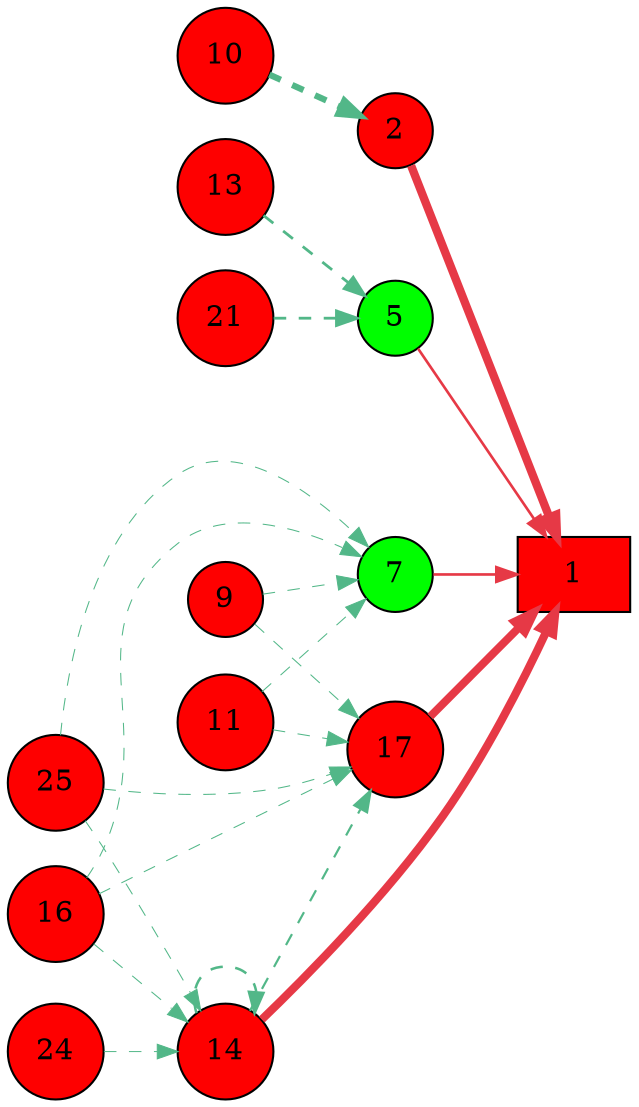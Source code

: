 digraph G{
rankdir=LR;
1 [style=filled, shape=box, fillcolor="#fe0000", label="1"];
2 [style=filled, shape=circle, fillcolor="#fe0000", label="2"];
5 [style=filled, shape=circle, fillcolor="#00fe00", label="5"];
7 [style=filled, shape=circle, fillcolor="#00fe00", label="7"];
9 [style=filled, shape=circle, fillcolor="#fe0000", label="9"];
10 [style=filled, shape=circle, fillcolor="#fe0000", label="10"];
11 [style=filled, shape=circle, fillcolor="#fe0000", label="11"];
13 [style=filled, shape=circle, fillcolor="#fe0000", label="13"];
14 [style=filled, shape=circle, fillcolor="#fe0000", label="14"];
16 [style=filled, shape=circle, fillcolor="#fe0000", label="16"];
17 [style=filled, shape=circle, fillcolor="#fe0000", label="17"];
21 [style=filled, shape=circle, fillcolor="#fe0000", label="21"];
24 [style=filled, shape=circle, fillcolor="#fe0000", label="24"];
25 [style=filled, shape=circle, fillcolor="#fe0000", label="25"];
2 -> 1 [color="#e63946",penwidth=4.00];
14 -> 1 [color="#e63946",penwidth=3.93];
17 -> 1 [color="#e63946",penwidth=3.83];
7 -> 1 [color="#e63946",penwidth=1.29];
5 -> 1 [color="#e63946",penwidth=1.27];
10 -> 2 [color="#52b788",style=dashed,penwidth=3.00];
13 -> 5 [color="#52b788",style=dashed,penwidth=1.34];
21 -> 5 [color="#52b788",style=dashed,penwidth=1.34];
25 -> 7 [color="#52b788",style=dashed,penwidth=0.50];
9 -> 7 [color="#52b788",style=dashed,penwidth=0.50];
11 -> 7 [color="#52b788",style=dashed,penwidth=0.50];
16 -> 7 [color="#52b788",style=dashed,penwidth=0.50];
14 -> 14 [color="#52b788",style=dashed,penwidth=1.22];
25 -> 14 [color="#52b788",style=dashed,penwidth=0.50];
16 -> 14 [color="#52b788",style=dashed,penwidth=0.50];
24 -> 14 [color="#52b788",style=dashed,penwidth=0.50];
14 -> 17 [color="#52b788",style=dashed,penwidth=1.05];
25 -> 17 [color="#52b788",style=dashed,penwidth=0.50];
9 -> 17 [color="#52b788",style=dashed,penwidth=0.50];
11 -> 17 [color="#52b788",style=dashed,penwidth=0.50];
16 -> 17 [color="#52b788",style=dashed,penwidth=0.50];
}
